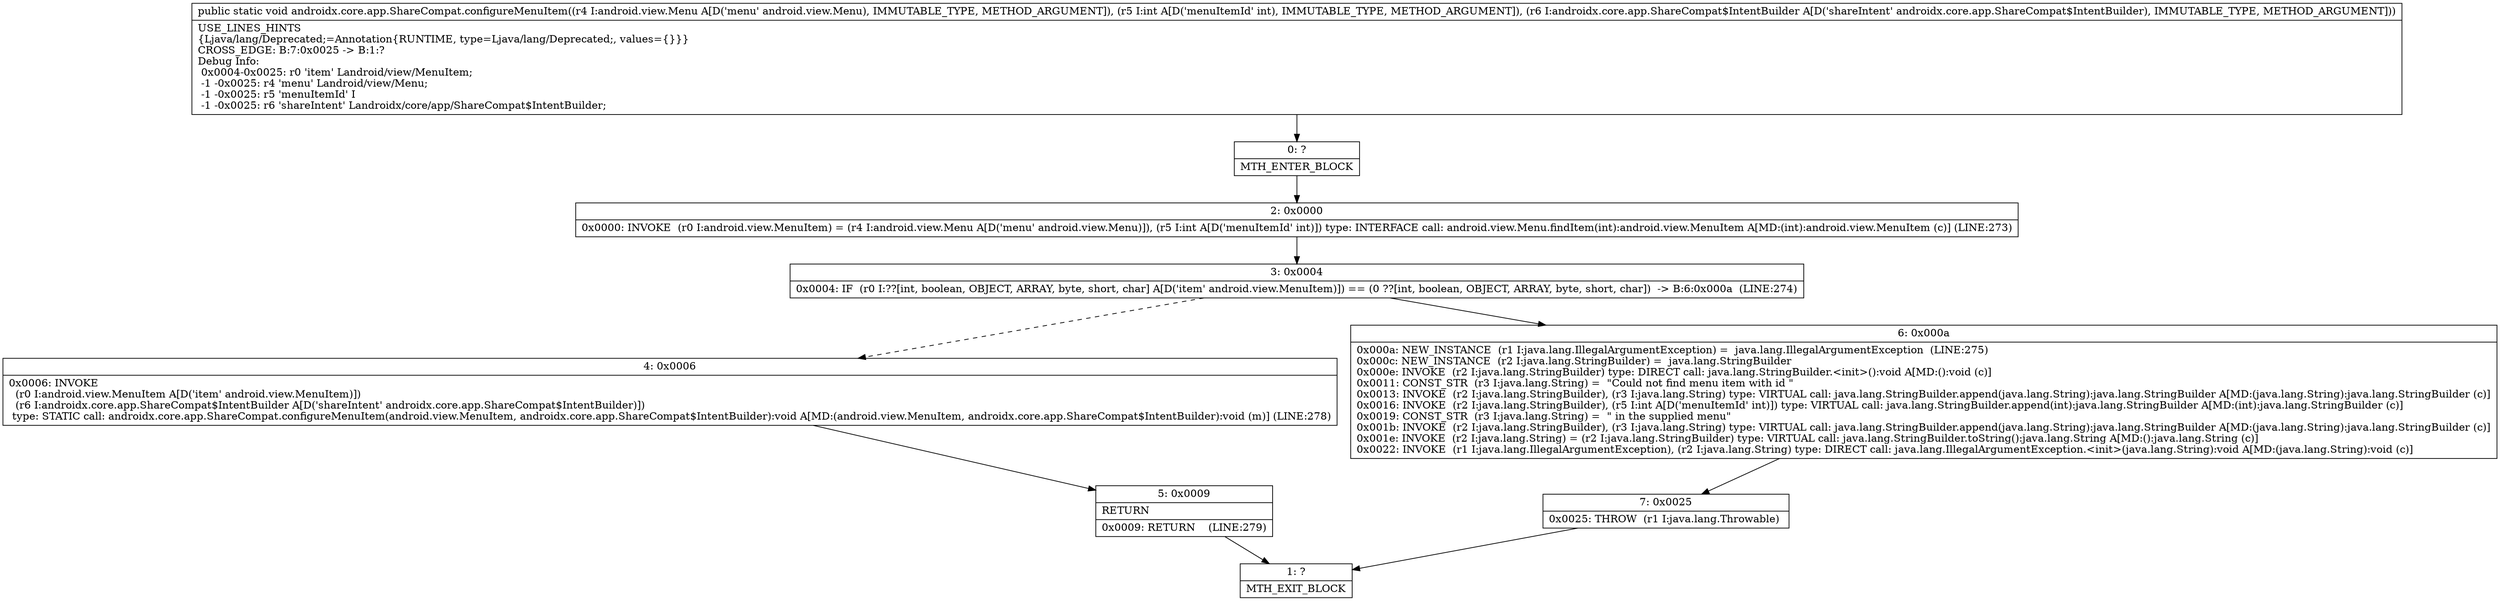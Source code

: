 digraph "CFG forandroidx.core.app.ShareCompat.configureMenuItem(Landroid\/view\/Menu;ILandroidx\/core\/app\/ShareCompat$IntentBuilder;)V" {
Node_0 [shape=record,label="{0\:\ ?|MTH_ENTER_BLOCK\l}"];
Node_2 [shape=record,label="{2\:\ 0x0000|0x0000: INVOKE  (r0 I:android.view.MenuItem) = (r4 I:android.view.Menu A[D('menu' android.view.Menu)]), (r5 I:int A[D('menuItemId' int)]) type: INTERFACE call: android.view.Menu.findItem(int):android.view.MenuItem A[MD:(int):android.view.MenuItem (c)] (LINE:273)\l}"];
Node_3 [shape=record,label="{3\:\ 0x0004|0x0004: IF  (r0 I:??[int, boolean, OBJECT, ARRAY, byte, short, char] A[D('item' android.view.MenuItem)]) == (0 ??[int, boolean, OBJECT, ARRAY, byte, short, char])  \-\> B:6:0x000a  (LINE:274)\l}"];
Node_4 [shape=record,label="{4\:\ 0x0006|0x0006: INVOKE  \l  (r0 I:android.view.MenuItem A[D('item' android.view.MenuItem)])\l  (r6 I:androidx.core.app.ShareCompat$IntentBuilder A[D('shareIntent' androidx.core.app.ShareCompat$IntentBuilder)])\l type: STATIC call: androidx.core.app.ShareCompat.configureMenuItem(android.view.MenuItem, androidx.core.app.ShareCompat$IntentBuilder):void A[MD:(android.view.MenuItem, androidx.core.app.ShareCompat$IntentBuilder):void (m)] (LINE:278)\l}"];
Node_5 [shape=record,label="{5\:\ 0x0009|RETURN\l|0x0009: RETURN    (LINE:279)\l}"];
Node_1 [shape=record,label="{1\:\ ?|MTH_EXIT_BLOCK\l}"];
Node_6 [shape=record,label="{6\:\ 0x000a|0x000a: NEW_INSTANCE  (r1 I:java.lang.IllegalArgumentException) =  java.lang.IllegalArgumentException  (LINE:275)\l0x000c: NEW_INSTANCE  (r2 I:java.lang.StringBuilder) =  java.lang.StringBuilder \l0x000e: INVOKE  (r2 I:java.lang.StringBuilder) type: DIRECT call: java.lang.StringBuilder.\<init\>():void A[MD:():void (c)]\l0x0011: CONST_STR  (r3 I:java.lang.String) =  \"Could not find menu item with id \" \l0x0013: INVOKE  (r2 I:java.lang.StringBuilder), (r3 I:java.lang.String) type: VIRTUAL call: java.lang.StringBuilder.append(java.lang.String):java.lang.StringBuilder A[MD:(java.lang.String):java.lang.StringBuilder (c)]\l0x0016: INVOKE  (r2 I:java.lang.StringBuilder), (r5 I:int A[D('menuItemId' int)]) type: VIRTUAL call: java.lang.StringBuilder.append(int):java.lang.StringBuilder A[MD:(int):java.lang.StringBuilder (c)]\l0x0019: CONST_STR  (r3 I:java.lang.String) =  \" in the supplied menu\" \l0x001b: INVOKE  (r2 I:java.lang.StringBuilder), (r3 I:java.lang.String) type: VIRTUAL call: java.lang.StringBuilder.append(java.lang.String):java.lang.StringBuilder A[MD:(java.lang.String):java.lang.StringBuilder (c)]\l0x001e: INVOKE  (r2 I:java.lang.String) = (r2 I:java.lang.StringBuilder) type: VIRTUAL call: java.lang.StringBuilder.toString():java.lang.String A[MD:():java.lang.String (c)]\l0x0022: INVOKE  (r1 I:java.lang.IllegalArgumentException), (r2 I:java.lang.String) type: DIRECT call: java.lang.IllegalArgumentException.\<init\>(java.lang.String):void A[MD:(java.lang.String):void (c)]\l}"];
Node_7 [shape=record,label="{7\:\ 0x0025|0x0025: THROW  (r1 I:java.lang.Throwable) \l}"];
MethodNode[shape=record,label="{public static void androidx.core.app.ShareCompat.configureMenuItem((r4 I:android.view.Menu A[D('menu' android.view.Menu), IMMUTABLE_TYPE, METHOD_ARGUMENT]), (r5 I:int A[D('menuItemId' int), IMMUTABLE_TYPE, METHOD_ARGUMENT]), (r6 I:androidx.core.app.ShareCompat$IntentBuilder A[D('shareIntent' androidx.core.app.ShareCompat$IntentBuilder), IMMUTABLE_TYPE, METHOD_ARGUMENT]))  | USE_LINES_HINTS\l\{Ljava\/lang\/Deprecated;=Annotation\{RUNTIME, type=Ljava\/lang\/Deprecated;, values=\{\}\}\}\lCROSS_EDGE: B:7:0x0025 \-\> B:1:?\lDebug Info:\l  0x0004\-0x0025: r0 'item' Landroid\/view\/MenuItem;\l  \-1 \-0x0025: r4 'menu' Landroid\/view\/Menu;\l  \-1 \-0x0025: r5 'menuItemId' I\l  \-1 \-0x0025: r6 'shareIntent' Landroidx\/core\/app\/ShareCompat$IntentBuilder;\l}"];
MethodNode -> Node_0;Node_0 -> Node_2;
Node_2 -> Node_3;
Node_3 -> Node_4[style=dashed];
Node_3 -> Node_6;
Node_4 -> Node_5;
Node_5 -> Node_1;
Node_6 -> Node_7;
Node_7 -> Node_1;
}

